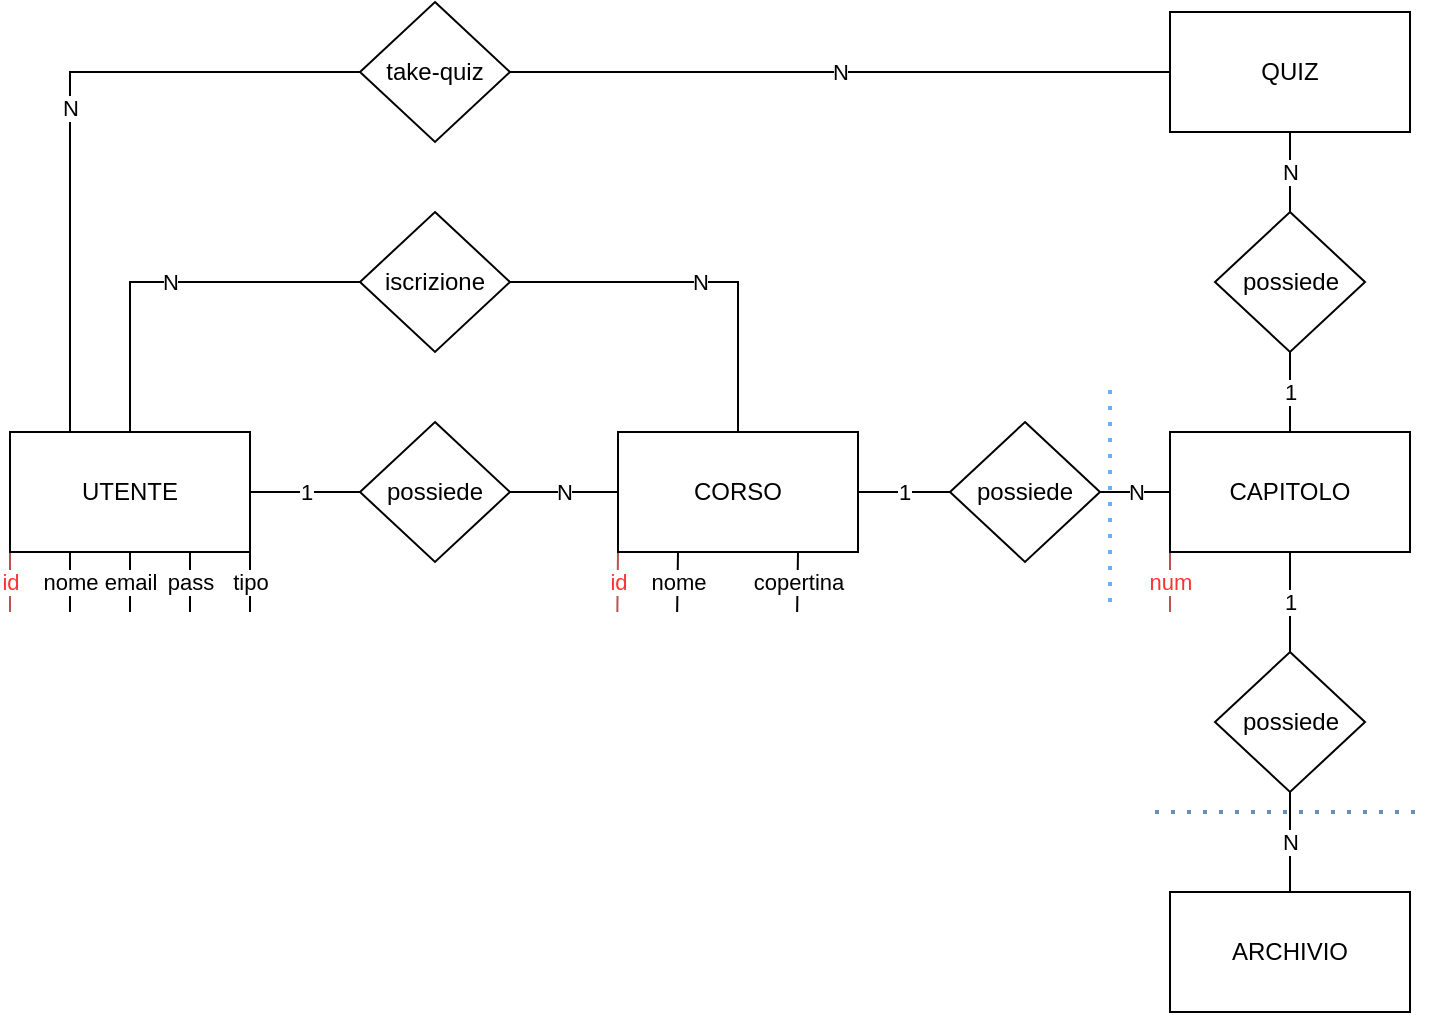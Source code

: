 <mxfile version="20.2.3" type="device"><diagram id="aUJd41Th9HbSvcvT_GZ6" name="Pagina-1"><mxGraphModel dx="745" dy="513" grid="1" gridSize="10" guides="1" tooltips="1" connect="1" arrows="1" fold="1" page="1" pageScale="1" pageWidth="827" pageHeight="1169" math="0" shadow="0"><root><mxCell id="0"/><mxCell id="1" parent="0"/><mxCell id="IWfy8aakfyEag2l_CsBD-15" value="N" style="edgeStyle=orthogonalEdgeStyle;rounded=0;orthogonalLoop=1;jettySize=auto;html=1;exitX=0.5;exitY=0;exitDx=0;exitDy=0;entryX=0;entryY=0.5;entryDx=0;entryDy=0;endArrow=none;endFill=0;" edge="1" parent="1" source="IWfy8aakfyEag2l_CsBD-1" target="IWfy8aakfyEag2l_CsBD-5"><mxGeometry relative="1" as="geometry"/></mxCell><mxCell id="IWfy8aakfyEag2l_CsBD-34" value="N" style="edgeStyle=orthogonalEdgeStyle;rounded=0;orthogonalLoop=1;jettySize=auto;html=1;exitX=0.25;exitY=0;exitDx=0;exitDy=0;entryX=0;entryY=0.5;entryDx=0;entryDy=0;endArrow=none;endFill=0;" edge="1" parent="1" source="IWfy8aakfyEag2l_CsBD-1" target="IWfy8aakfyEag2l_CsBD-32"><mxGeometry relative="1" as="geometry"/></mxCell><mxCell id="IWfy8aakfyEag2l_CsBD-42" value="1" style="edgeStyle=orthogonalEdgeStyle;rounded=0;orthogonalLoop=1;jettySize=auto;html=1;exitX=1;exitY=0.5;exitDx=0;exitDy=0;entryX=0;entryY=0.5;entryDx=0;entryDy=0;endArrow=none;endFill=0;" edge="1" parent="1" source="IWfy8aakfyEag2l_CsBD-1" target="IWfy8aakfyEag2l_CsBD-17"><mxGeometry relative="1" as="geometry"/></mxCell><mxCell id="IWfy8aakfyEag2l_CsBD-46" value="&lt;font color=&quot;#ff3333&quot;&gt;id&lt;/font&gt;" style="edgeStyle=orthogonalEdgeStyle;rounded=0;orthogonalLoop=1;jettySize=auto;html=1;exitX=0;exitY=1;exitDx=0;exitDy=0;endArrow=none;endFill=0;fillColor=#f8cecc;strokeColor=#b85450;" edge="1" parent="1" source="IWfy8aakfyEag2l_CsBD-1"><mxGeometry relative="1" as="geometry"><mxPoint x="50" y="350" as="targetPoint"/></mxGeometry></mxCell><mxCell id="IWfy8aakfyEag2l_CsBD-47" value="nome" style="edgeStyle=orthogonalEdgeStyle;rounded=0;orthogonalLoop=1;jettySize=auto;html=1;exitX=0.25;exitY=1;exitDx=0;exitDy=0;endArrow=none;endFill=0;" edge="1" parent="1" source="IWfy8aakfyEag2l_CsBD-1"><mxGeometry relative="1" as="geometry"><mxPoint x="80" y="350" as="targetPoint"/></mxGeometry></mxCell><mxCell id="IWfy8aakfyEag2l_CsBD-48" value="email" style="edgeStyle=orthogonalEdgeStyle;rounded=0;orthogonalLoop=1;jettySize=auto;html=1;exitX=0.5;exitY=1;exitDx=0;exitDy=0;endArrow=none;endFill=0;" edge="1" parent="1" source="IWfy8aakfyEag2l_CsBD-1"><mxGeometry relative="1" as="geometry"><mxPoint x="110" y="350" as="targetPoint"/></mxGeometry></mxCell><mxCell id="IWfy8aakfyEag2l_CsBD-49" value="pass" style="edgeStyle=orthogonalEdgeStyle;rounded=0;orthogonalLoop=1;jettySize=auto;html=1;exitX=0.75;exitY=1;exitDx=0;exitDy=0;endArrow=none;endFill=0;" edge="1" parent="1" source="IWfy8aakfyEag2l_CsBD-1"><mxGeometry relative="1" as="geometry"><mxPoint x="140" y="350" as="targetPoint"/></mxGeometry></mxCell><mxCell id="IWfy8aakfyEag2l_CsBD-50" value="tipo" style="edgeStyle=orthogonalEdgeStyle;rounded=0;orthogonalLoop=1;jettySize=auto;html=1;exitX=1;exitY=1;exitDx=0;exitDy=0;endArrow=none;endFill=0;" edge="1" parent="1" source="IWfy8aakfyEag2l_CsBD-1"><mxGeometry relative="1" as="geometry"><mxPoint x="170" y="350" as="targetPoint"/></mxGeometry></mxCell><mxCell id="IWfy8aakfyEag2l_CsBD-1" value="UTENTE" style="rounded=0;whiteSpace=wrap;html=1;" vertex="1" parent="1"><mxGeometry x="50" y="260" width="120" height="60" as="geometry"/></mxCell><mxCell id="IWfy8aakfyEag2l_CsBD-21" value="1" style="edgeStyle=orthogonalEdgeStyle;rounded=0;orthogonalLoop=1;jettySize=auto;html=1;exitX=1;exitY=0.5;exitDx=0;exitDy=0;entryX=0;entryY=0.5;entryDx=0;entryDy=0;endArrow=none;endFill=0;" edge="1" parent="1" source="IWfy8aakfyEag2l_CsBD-2" target="IWfy8aakfyEag2l_CsBD-20"><mxGeometry relative="1" as="geometry"/></mxCell><mxCell id="IWfy8aakfyEag2l_CsBD-39" value="N" style="edgeStyle=orthogonalEdgeStyle;rounded=0;orthogonalLoop=1;jettySize=auto;html=1;exitX=0.5;exitY=0;exitDx=0;exitDy=0;entryX=1;entryY=0.5;entryDx=0;entryDy=0;endArrow=none;endFill=0;" edge="1" parent="1" source="IWfy8aakfyEag2l_CsBD-2" target="IWfy8aakfyEag2l_CsBD-5"><mxGeometry relative="1" as="geometry"/></mxCell><mxCell id="IWfy8aakfyEag2l_CsBD-51" value="id" style="edgeStyle=orthogonalEdgeStyle;rounded=0;orthogonalLoop=1;jettySize=auto;html=1;exitX=0;exitY=1;exitDx=0;exitDy=0;fontColor=#FF3333;endArrow=none;endFill=0;fillColor=#f8cecc;strokeColor=#b85450;" edge="1" parent="1" source="IWfy8aakfyEag2l_CsBD-2"><mxGeometry relative="1" as="geometry"><mxPoint x="353.667" y="350" as="targetPoint"/></mxGeometry></mxCell><mxCell id="IWfy8aakfyEag2l_CsBD-52" value="&lt;font color=&quot;#000000&quot;&gt;nome&lt;/font&gt;" style="edgeStyle=orthogonalEdgeStyle;rounded=0;orthogonalLoop=1;jettySize=auto;html=1;exitX=0.25;exitY=1;exitDx=0;exitDy=0;fontColor=#FF3333;endArrow=none;endFill=0;strokeColor=#000000;" edge="1" parent="1" source="IWfy8aakfyEag2l_CsBD-2"><mxGeometry relative="1" as="geometry"><mxPoint x="383.571" y="350" as="targetPoint"/></mxGeometry></mxCell><mxCell id="IWfy8aakfyEag2l_CsBD-54" value="&lt;font color=&quot;#000000&quot;&gt;copertina&lt;/font&gt;" style="edgeStyle=orthogonalEdgeStyle;rounded=0;orthogonalLoop=1;jettySize=auto;html=1;exitX=0.75;exitY=1;exitDx=0;exitDy=0;fontColor=#FF3333;endArrow=none;endFill=0;strokeColor=#000000;" edge="1" parent="1" source="IWfy8aakfyEag2l_CsBD-2"><mxGeometry relative="1" as="geometry"><mxPoint x="443.571" y="350" as="targetPoint"/></mxGeometry></mxCell><mxCell id="IWfy8aakfyEag2l_CsBD-2" value="CORSO" style="rounded=0;whiteSpace=wrap;html=1;" vertex="1" parent="1"><mxGeometry x="354" y="260" width="120" height="60" as="geometry"/></mxCell><mxCell id="IWfy8aakfyEag2l_CsBD-5" value="iscrizione" style="rhombus;whiteSpace=wrap;html=1;" vertex="1" parent="1"><mxGeometry x="225" y="150" width="75" height="70" as="geometry"/></mxCell><mxCell id="IWfy8aakfyEag2l_CsBD-43" value="N" style="edgeStyle=orthogonalEdgeStyle;rounded=0;orthogonalLoop=1;jettySize=auto;html=1;exitX=1;exitY=0.5;exitDx=0;exitDy=0;entryX=0;entryY=0.5;entryDx=0;entryDy=0;endArrow=none;endFill=0;" edge="1" parent="1" source="IWfy8aakfyEag2l_CsBD-17" target="IWfy8aakfyEag2l_CsBD-2"><mxGeometry relative="1" as="geometry"/></mxCell><mxCell id="IWfy8aakfyEag2l_CsBD-17" value="possiede" style="rhombus;whiteSpace=wrap;html=1;" vertex="1" parent="1"><mxGeometry x="225" y="255" width="75" height="70" as="geometry"/></mxCell><mxCell id="IWfy8aakfyEag2l_CsBD-26" value="1" style="edgeStyle=orthogonalEdgeStyle;rounded=0;orthogonalLoop=1;jettySize=auto;html=1;exitX=0.5;exitY=1;exitDx=0;exitDy=0;entryX=0.5;entryY=0;entryDx=0;entryDy=0;endArrow=none;endFill=0;" edge="1" parent="1" source="IWfy8aakfyEag2l_CsBD-19" target="IWfy8aakfyEag2l_CsBD-24"><mxGeometry relative="1" as="geometry"/></mxCell><mxCell id="IWfy8aakfyEag2l_CsBD-29" value="1" style="edgeStyle=orthogonalEdgeStyle;rounded=0;orthogonalLoop=1;jettySize=auto;html=1;exitX=0.5;exitY=0;exitDx=0;exitDy=0;entryX=0.5;entryY=1;entryDx=0;entryDy=0;endArrow=none;endFill=0;" edge="1" parent="1" source="IWfy8aakfyEag2l_CsBD-19" target="IWfy8aakfyEag2l_CsBD-28"><mxGeometry relative="1" as="geometry"/></mxCell><mxCell id="IWfy8aakfyEag2l_CsBD-55" value="&lt;font color=&quot;#ff3333&quot;&gt;num&lt;/font&gt;" style="edgeStyle=orthogonalEdgeStyle;rounded=0;orthogonalLoop=1;jettySize=auto;html=1;exitX=0;exitY=1;exitDx=0;exitDy=0;fontColor=#000000;endArrow=none;endFill=0;strokeColor=#b85450;fillColor=#f8cecc;" edge="1" parent="1" source="IWfy8aakfyEag2l_CsBD-19"><mxGeometry relative="1" as="geometry"><mxPoint x="630" y="350" as="targetPoint"/></mxGeometry></mxCell><mxCell id="IWfy8aakfyEag2l_CsBD-19" value="CAPITOLO" style="rounded=0;whiteSpace=wrap;html=1;" vertex="1" parent="1"><mxGeometry x="630" y="260" width="120" height="60" as="geometry"/></mxCell><mxCell id="IWfy8aakfyEag2l_CsBD-22" value="N" style="edgeStyle=orthogonalEdgeStyle;rounded=0;orthogonalLoop=1;jettySize=auto;html=1;exitX=1;exitY=0.5;exitDx=0;exitDy=0;entryX=0;entryY=0.5;entryDx=0;entryDy=0;endArrow=none;endFill=0;" edge="1" parent="1" source="IWfy8aakfyEag2l_CsBD-20" target="IWfy8aakfyEag2l_CsBD-19"><mxGeometry relative="1" as="geometry"/></mxCell><mxCell id="IWfy8aakfyEag2l_CsBD-20" value="possiede" style="rhombus;whiteSpace=wrap;html=1;" vertex="1" parent="1"><mxGeometry x="520" y="255" width="75" height="70" as="geometry"/></mxCell><mxCell id="IWfy8aakfyEag2l_CsBD-27" value="N" style="edgeStyle=orthogonalEdgeStyle;rounded=0;orthogonalLoop=1;jettySize=auto;html=1;exitX=0.5;exitY=1;exitDx=0;exitDy=0;entryX=0.5;entryY=0;entryDx=0;entryDy=0;endArrow=none;endFill=0;" edge="1" parent="1" source="IWfy8aakfyEag2l_CsBD-24" target="IWfy8aakfyEag2l_CsBD-25"><mxGeometry relative="1" as="geometry"/></mxCell><mxCell id="IWfy8aakfyEag2l_CsBD-24" value="possiede" style="rhombus;whiteSpace=wrap;html=1;" vertex="1" parent="1"><mxGeometry x="652.5" y="370" width="75" height="70" as="geometry"/></mxCell><mxCell id="IWfy8aakfyEag2l_CsBD-25" value="ARCHIVIO" style="rounded=0;whiteSpace=wrap;html=1;" vertex="1" parent="1"><mxGeometry x="630" y="490" width="120" height="60" as="geometry"/></mxCell><mxCell id="IWfy8aakfyEag2l_CsBD-31" value="N" style="edgeStyle=orthogonalEdgeStyle;rounded=0;orthogonalLoop=1;jettySize=auto;html=1;exitX=0.5;exitY=0;exitDx=0;exitDy=0;entryX=0.5;entryY=1;entryDx=0;entryDy=0;endArrow=none;endFill=0;" edge="1" parent="1" source="IWfy8aakfyEag2l_CsBD-28" target="IWfy8aakfyEag2l_CsBD-30"><mxGeometry relative="1" as="geometry"/></mxCell><mxCell id="IWfy8aakfyEag2l_CsBD-28" value="possiede" style="rhombus;whiteSpace=wrap;html=1;" vertex="1" parent="1"><mxGeometry x="652.5" y="150" width="75" height="70" as="geometry"/></mxCell><mxCell id="IWfy8aakfyEag2l_CsBD-33" value="N" style="edgeStyle=orthogonalEdgeStyle;rounded=0;orthogonalLoop=1;jettySize=auto;html=1;exitX=0;exitY=0.5;exitDx=0;exitDy=0;entryX=1;entryY=0.5;entryDx=0;entryDy=0;endArrow=none;endFill=0;" edge="1" parent="1" source="IWfy8aakfyEag2l_CsBD-30" target="IWfy8aakfyEag2l_CsBD-32"><mxGeometry relative="1" as="geometry"/></mxCell><mxCell id="IWfy8aakfyEag2l_CsBD-30" value="QUIZ" style="rounded=0;whiteSpace=wrap;html=1;" vertex="1" parent="1"><mxGeometry x="630" y="50" width="120" height="60" as="geometry"/></mxCell><mxCell id="IWfy8aakfyEag2l_CsBD-32" value="take-quiz" style="rhombus;whiteSpace=wrap;html=1;" vertex="1" parent="1"><mxGeometry x="225" y="45" width="75" height="70" as="geometry"/></mxCell><mxCell id="IWfy8aakfyEag2l_CsBD-57" value="" style="endArrow=none;dashed=1;html=1;dashPattern=1 3;strokeWidth=2;rounded=0;fontColor=#FF3333;fillColor=#dae8fc;strokeColor=#6c8ebf;" edge="1" parent="1"><mxGeometry width="50" height="50" relative="1" as="geometry"><mxPoint x="622.5" y="450" as="sourcePoint"/><mxPoint x="757.5" y="450" as="targetPoint"/></mxGeometry></mxCell><mxCell id="IWfy8aakfyEag2l_CsBD-56" value="" style="endArrow=none;dashed=1;html=1;dashPattern=1 3;strokeWidth=2;rounded=0;fontColor=#FF3333;strokeColor=#66B2FF;" edge="1" parent="1"><mxGeometry width="50" height="50" relative="1" as="geometry"><mxPoint x="600" y="345" as="sourcePoint"/><mxPoint x="600" y="235" as="targetPoint"/></mxGeometry></mxCell></root></mxGraphModel></diagram></mxfile>